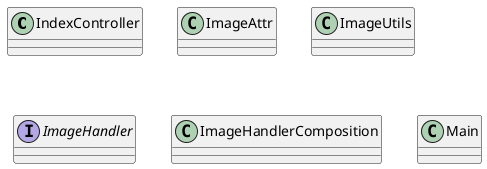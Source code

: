 @startuml

class IndexController
class ImageAttr
class ImageUtils
interface ImageHandler
class ImageHandlerComposition
class Main


@enduml